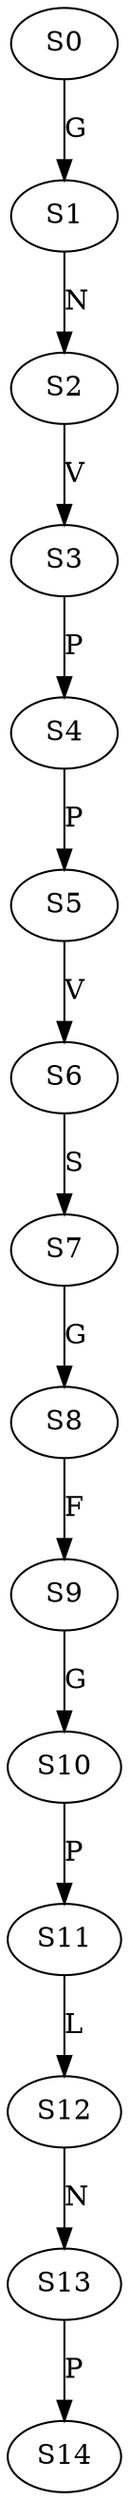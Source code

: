 strict digraph  {
	S0 -> S1 [ label = G ];
	S1 -> S2 [ label = N ];
	S2 -> S3 [ label = V ];
	S3 -> S4 [ label = P ];
	S4 -> S5 [ label = P ];
	S5 -> S6 [ label = V ];
	S6 -> S7 [ label = S ];
	S7 -> S8 [ label = G ];
	S8 -> S9 [ label = F ];
	S9 -> S10 [ label = G ];
	S10 -> S11 [ label = P ];
	S11 -> S12 [ label = L ];
	S12 -> S13 [ label = N ];
	S13 -> S14 [ label = P ];
}
